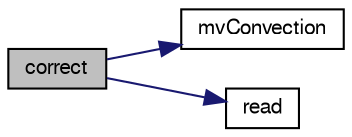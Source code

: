 digraph "correct"
{
  bgcolor="transparent";
  edge [fontname="FreeSans",fontsize="10",labelfontname="FreeSans",labelfontsize="10"];
  node [fontname="FreeSans",fontsize="10",shape=record];
  rankdir="LR";
  Node68 [label="correct",height=0.2,width=0.4,color="black", fillcolor="grey75", style="filled", fontcolor="black"];
  Node68 -> Node69 [color="midnightblue",fontsize="10",style="solid",fontname="FreeSans"];
  Node69 [label="mvConvection",height=0.2,width=0.4,color="black",URL="$a19763.html#a485ac6d8bab3756876f7dcf0087d72de"];
  Node68 -> Node70 [color="midnightblue",fontsize="10",style="solid",fontname="FreeSans"];
  Node70 [label="read",height=0.2,width=0.4,color="black",URL="$a31846.html#a0af3497ed352b77861a52b85e62f23ed",tooltip="Update properties from given dictionary. "];
}
